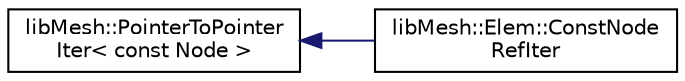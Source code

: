 digraph "类继承关系图"
{
 // INTERACTIVE_SVG=YES
  edge [fontname="Helvetica",fontsize="10",labelfontname="Helvetica",labelfontsize="10"];
  node [fontname="Helvetica",fontsize="10",shape=record];
  rankdir="LR";
  Node1 [label="libMesh::PointerToPointer\lIter\< const Node \>",height=0.2,width=0.4,color="black", fillcolor="white", style="filled",URL="$classlibMesh_1_1PointerToPointerIter.html"];
  Node1 -> Node2 [dir="back",color="midnightblue",fontsize="10",style="solid",fontname="Helvetica"];
  Node2 [label="libMesh::Elem::ConstNode\lRefIter",height=0.2,width=0.4,color="black", fillcolor="white", style="filled",URL="$classlibMesh_1_1Elem_1_1ConstNodeRefIter.html"];
}
